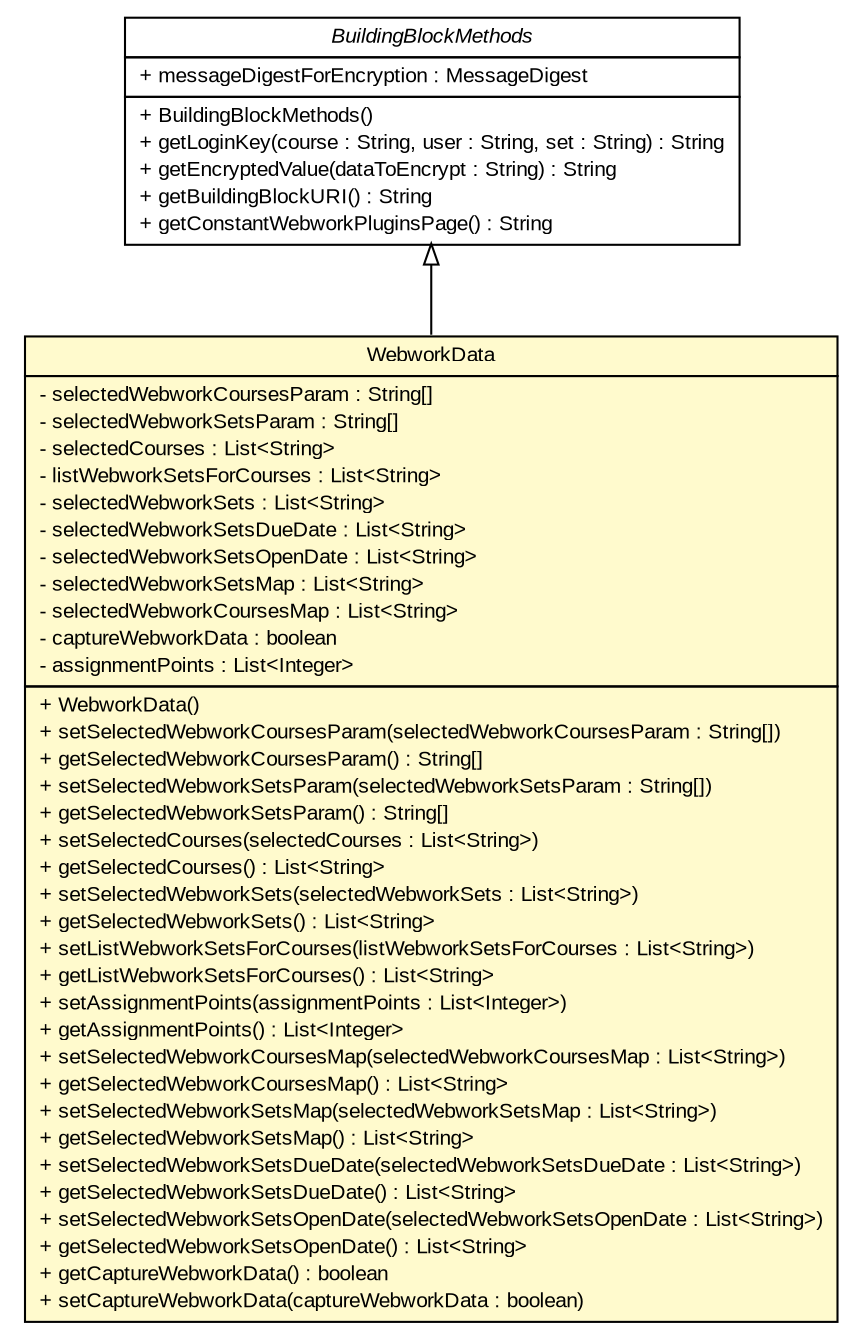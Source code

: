 #!/usr/local/bin/dot
#
# Class diagram 
# Generated by UMLGraph version 5.4 (http://www.umlgraph.org/)
#

digraph G {
	edge [fontname="arial",fontsize=10,labelfontname="arial",labelfontsize=10];
	node [fontname="arial",fontsize=10,shape=plaintext];
	nodesep=0.25;
	ranksep=0.5;
	// edu.missouri.WebworkData
	c259 [label=<<table title="edu.missouri.WebworkData" border="0" cellborder="1" cellspacing="0" cellpadding="2" port="p" bgcolor="lemonChiffon" href="./WebworkData.html">
		<tr><td><table border="0" cellspacing="0" cellpadding="1">
<tr><td align="center" balign="center"> WebworkData </td></tr>
		</table></td></tr>
		<tr><td><table border="0" cellspacing="0" cellpadding="1">
<tr><td align="left" balign="left"> - selectedWebworkCoursesParam : String[] </td></tr>
<tr><td align="left" balign="left"> - selectedWebworkSetsParam : String[] </td></tr>
<tr><td align="left" balign="left"> - selectedCourses : List&lt;String&gt; </td></tr>
<tr><td align="left" balign="left"> - listWebworkSetsForCourses : List&lt;String&gt; </td></tr>
<tr><td align="left" balign="left"> - selectedWebworkSets : List&lt;String&gt; </td></tr>
<tr><td align="left" balign="left"> - selectedWebworkSetsDueDate : List&lt;String&gt; </td></tr>
<tr><td align="left" balign="left"> - selectedWebworkSetsOpenDate : List&lt;String&gt; </td></tr>
<tr><td align="left" balign="left"> - selectedWebworkSetsMap : List&lt;String&gt; </td></tr>
<tr><td align="left" balign="left"> - selectedWebworkCoursesMap : List&lt;String&gt; </td></tr>
<tr><td align="left" balign="left"> - captureWebworkData : boolean </td></tr>
<tr><td align="left" balign="left"> - assignmentPoints : List&lt;Integer&gt; </td></tr>
		</table></td></tr>
		<tr><td><table border="0" cellspacing="0" cellpadding="1">
<tr><td align="left" balign="left"> + WebworkData() </td></tr>
<tr><td align="left" balign="left"> + setSelectedWebworkCoursesParam(selectedWebworkCoursesParam : String[]) </td></tr>
<tr><td align="left" balign="left"> + getSelectedWebworkCoursesParam() : String[] </td></tr>
<tr><td align="left" balign="left"> + setSelectedWebworkSetsParam(selectedWebworkSetsParam : String[]) </td></tr>
<tr><td align="left" balign="left"> + getSelectedWebworkSetsParam() : String[] </td></tr>
<tr><td align="left" balign="left"> + setSelectedCourses(selectedCourses : List&lt;String&gt;) </td></tr>
<tr><td align="left" balign="left"> + getSelectedCourses() : List&lt;String&gt; </td></tr>
<tr><td align="left" balign="left"> + setSelectedWebworkSets(selectedWebworkSets : List&lt;String&gt;) </td></tr>
<tr><td align="left" balign="left"> + getSelectedWebworkSets() : List&lt;String&gt; </td></tr>
<tr><td align="left" balign="left"> + setListWebworkSetsForCourses(listWebworkSetsForCourses : List&lt;String&gt;) </td></tr>
<tr><td align="left" balign="left"> + getListWebworkSetsForCourses() : List&lt;String&gt; </td></tr>
<tr><td align="left" balign="left"> + setAssignmentPoints(assignmentPoints : List&lt;Integer&gt;) </td></tr>
<tr><td align="left" balign="left"> + getAssignmentPoints() : List&lt;Integer&gt; </td></tr>
<tr><td align="left" balign="left"> + setSelectedWebworkCoursesMap(selectedWebworkCoursesMap : List&lt;String&gt;) </td></tr>
<tr><td align="left" balign="left"> + getSelectedWebworkCoursesMap() : List&lt;String&gt; </td></tr>
<tr><td align="left" balign="left"> + setSelectedWebworkSetsMap(selectedWebworkSetsMap : List&lt;String&gt;) </td></tr>
<tr><td align="left" balign="left"> + getSelectedWebworkSetsMap() : List&lt;String&gt; </td></tr>
<tr><td align="left" balign="left"> + setSelectedWebworkSetsDueDate(selectedWebworkSetsDueDate : List&lt;String&gt;) </td></tr>
<tr><td align="left" balign="left"> + getSelectedWebworkSetsDueDate() : List&lt;String&gt; </td></tr>
<tr><td align="left" balign="left"> + setSelectedWebworkSetsOpenDate(selectedWebworkSetsOpenDate : List&lt;String&gt;) </td></tr>
<tr><td align="left" balign="left"> + getSelectedWebworkSetsOpenDate() : List&lt;String&gt; </td></tr>
<tr><td align="left" balign="left"> + getCaptureWebworkData() : boolean </td></tr>
<tr><td align="left" balign="left"> + setCaptureWebworkData(captureWebworkData : boolean) </td></tr>
		</table></td></tr>
		</table>>, URL="./WebworkData.html", fontname="arial", fontcolor="black", fontsize=10.0];
	// edu.missouri.BuildingBlockMethods
	c264 [label=<<table title="edu.missouri.BuildingBlockMethods" border="0" cellborder="1" cellspacing="0" cellpadding="2" port="p" href="./BuildingBlockMethods.html">
		<tr><td><table border="0" cellspacing="0" cellpadding="1">
<tr><td align="center" balign="center"><font face="arial italic"> BuildingBlockMethods </font></td></tr>
		</table></td></tr>
		<tr><td><table border="0" cellspacing="0" cellpadding="1">
<tr><td align="left" balign="left"> + messageDigestForEncryption : MessageDigest </td></tr>
		</table></td></tr>
		<tr><td><table border="0" cellspacing="0" cellpadding="1">
<tr><td align="left" balign="left"> + BuildingBlockMethods() </td></tr>
<tr><td align="left" balign="left"> + getLoginKey(course : String, user : String, set : String) : String </td></tr>
<tr><td align="left" balign="left"> + getEncryptedValue(dataToEncrypt : String) : String </td></tr>
<tr><td align="left" balign="left"> + getBuildingBlockURI() : String </td></tr>
<tr><td align="left" balign="left"> + getConstantWebworkPluginsPage() : String </td></tr>
		</table></td></tr>
		</table>>, URL="./BuildingBlockMethods.html", fontname="arial", fontcolor="black", fontsize=10.0];
	//edu.missouri.WebworkData extends edu.missouri.BuildingBlockMethods
	c264:p -> c259:p [dir=back,arrowtail=empty];
}

